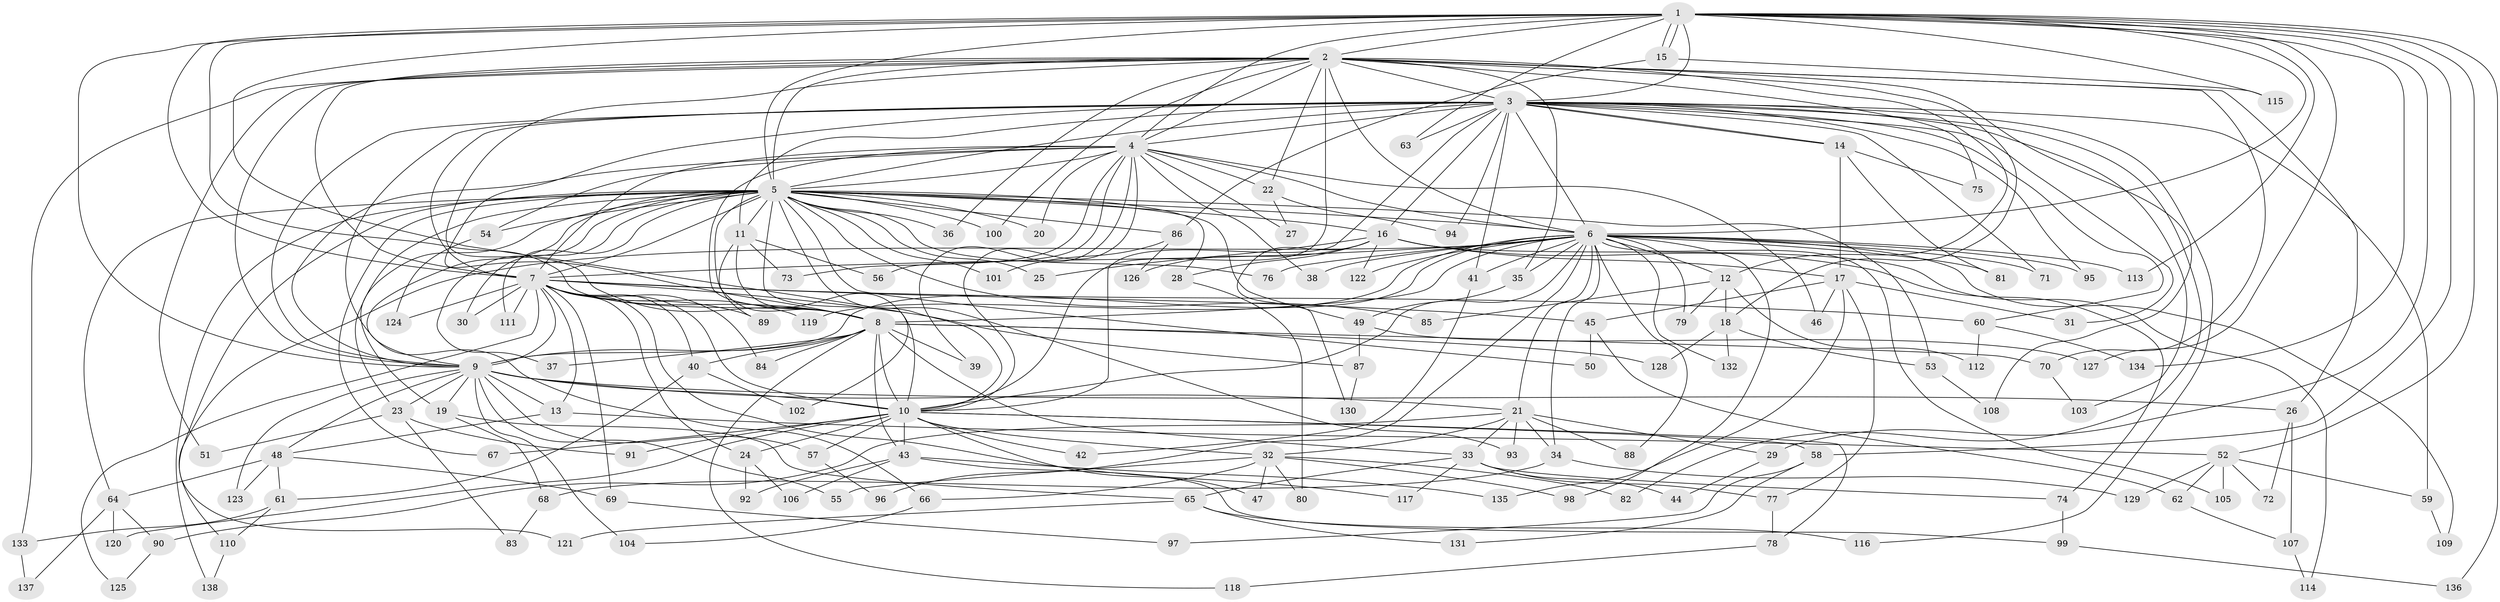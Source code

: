 // Generated by graph-tools (version 1.1) at 2025/01/03/09/25 03:01:30]
// undirected, 138 vertices, 301 edges
graph export_dot {
graph [start="1"]
  node [color=gray90,style=filled];
  1;
  2;
  3;
  4;
  5;
  6;
  7;
  8;
  9;
  10;
  11;
  12;
  13;
  14;
  15;
  16;
  17;
  18;
  19;
  20;
  21;
  22;
  23;
  24;
  25;
  26;
  27;
  28;
  29;
  30;
  31;
  32;
  33;
  34;
  35;
  36;
  37;
  38;
  39;
  40;
  41;
  42;
  43;
  44;
  45;
  46;
  47;
  48;
  49;
  50;
  51;
  52;
  53;
  54;
  55;
  56;
  57;
  58;
  59;
  60;
  61;
  62;
  63;
  64;
  65;
  66;
  67;
  68;
  69;
  70;
  71;
  72;
  73;
  74;
  75;
  76;
  77;
  78;
  79;
  80;
  81;
  82;
  83;
  84;
  85;
  86;
  87;
  88;
  89;
  90;
  91;
  92;
  93;
  94;
  95;
  96;
  97;
  98;
  99;
  100;
  101;
  102;
  103;
  104;
  105;
  106;
  107;
  108;
  109;
  110;
  111;
  112;
  113;
  114;
  115;
  116;
  117;
  118;
  119;
  120;
  121;
  122;
  123;
  124;
  125;
  126;
  127;
  128;
  129;
  130;
  131;
  132;
  133;
  134;
  135;
  136;
  137;
  138;
  1 -- 2;
  1 -- 3;
  1 -- 4;
  1 -- 5;
  1 -- 6;
  1 -- 7;
  1 -- 8;
  1 -- 9;
  1 -- 10;
  1 -- 15;
  1 -- 15;
  1 -- 29;
  1 -- 52;
  1 -- 58;
  1 -- 63;
  1 -- 113;
  1 -- 115;
  1 -- 127;
  1 -- 134;
  1 -- 136;
  2 -- 3;
  2 -- 4;
  2 -- 5;
  2 -- 6;
  2 -- 7;
  2 -- 8;
  2 -- 9;
  2 -- 10;
  2 -- 12;
  2 -- 18;
  2 -- 22;
  2 -- 26;
  2 -- 35;
  2 -- 36;
  2 -- 51;
  2 -- 70;
  2 -- 75;
  2 -- 100;
  2 -- 108;
  2 -- 133;
  3 -- 4;
  3 -- 5;
  3 -- 6;
  3 -- 7;
  3 -- 8;
  3 -- 9;
  3 -- 10;
  3 -- 11;
  3 -- 14;
  3 -- 14;
  3 -- 16;
  3 -- 31;
  3 -- 41;
  3 -- 59;
  3 -- 60;
  3 -- 63;
  3 -- 66;
  3 -- 71;
  3 -- 82;
  3 -- 94;
  3 -- 95;
  3 -- 103;
  3 -- 116;
  4 -- 5;
  4 -- 6;
  4 -- 7;
  4 -- 8;
  4 -- 9;
  4 -- 10;
  4 -- 20;
  4 -- 22;
  4 -- 27;
  4 -- 38;
  4 -- 39;
  4 -- 46;
  4 -- 54;
  4 -- 56;
  4 -- 73;
  5 -- 6;
  5 -- 7;
  5 -- 8;
  5 -- 9;
  5 -- 10;
  5 -- 11;
  5 -- 16;
  5 -- 19;
  5 -- 20;
  5 -- 23;
  5 -- 25;
  5 -- 28;
  5 -- 30;
  5 -- 36;
  5 -- 37;
  5 -- 49;
  5 -- 50;
  5 -- 53;
  5 -- 54;
  5 -- 64;
  5 -- 67;
  5 -- 76;
  5 -- 85;
  5 -- 86;
  5 -- 93;
  5 -- 100;
  5 -- 101;
  5 -- 111;
  5 -- 121;
  5 -- 138;
  6 -- 7;
  6 -- 8;
  6 -- 9;
  6 -- 10;
  6 -- 12;
  6 -- 21;
  6 -- 34;
  6 -- 35;
  6 -- 38;
  6 -- 41;
  6 -- 71;
  6 -- 76;
  6 -- 79;
  6 -- 81;
  6 -- 88;
  6 -- 95;
  6 -- 96;
  6 -- 98;
  6 -- 105;
  6 -- 109;
  6 -- 110;
  6 -- 113;
  6 -- 119;
  6 -- 122;
  6 -- 132;
  7 -- 8;
  7 -- 9;
  7 -- 10;
  7 -- 13;
  7 -- 24;
  7 -- 30;
  7 -- 40;
  7 -- 45;
  7 -- 60;
  7 -- 69;
  7 -- 84;
  7 -- 87;
  7 -- 89;
  7 -- 111;
  7 -- 117;
  7 -- 119;
  7 -- 124;
  7 -- 125;
  8 -- 9;
  8 -- 10;
  8 -- 33;
  8 -- 37;
  8 -- 39;
  8 -- 40;
  8 -- 43;
  8 -- 70;
  8 -- 84;
  8 -- 118;
  8 -- 128;
  9 -- 10;
  9 -- 13;
  9 -- 19;
  9 -- 21;
  9 -- 23;
  9 -- 26;
  9 -- 48;
  9 -- 55;
  9 -- 57;
  9 -- 104;
  9 -- 123;
  10 -- 24;
  10 -- 32;
  10 -- 42;
  10 -- 43;
  10 -- 47;
  10 -- 57;
  10 -- 58;
  10 -- 67;
  10 -- 78;
  10 -- 91;
  10 -- 120;
  11 -- 56;
  11 -- 73;
  11 -- 89;
  11 -- 102;
  12 -- 18;
  12 -- 79;
  12 -- 85;
  12 -- 112;
  13 -- 48;
  13 -- 52;
  14 -- 17;
  14 -- 75;
  14 -- 81;
  15 -- 86;
  15 -- 115;
  16 -- 17;
  16 -- 25;
  16 -- 28;
  16 -- 74;
  16 -- 114;
  16 -- 122;
  16 -- 126;
  16 -- 130;
  17 -- 31;
  17 -- 45;
  17 -- 46;
  17 -- 77;
  17 -- 135;
  18 -- 53;
  18 -- 128;
  18 -- 132;
  19 -- 65;
  19 -- 68;
  21 -- 29;
  21 -- 32;
  21 -- 33;
  21 -- 34;
  21 -- 88;
  21 -- 90;
  21 -- 93;
  22 -- 27;
  22 -- 94;
  23 -- 51;
  23 -- 83;
  23 -- 91;
  24 -- 92;
  24 -- 106;
  26 -- 72;
  26 -- 107;
  28 -- 80;
  29 -- 44;
  32 -- 47;
  32 -- 55;
  32 -- 66;
  32 -- 80;
  32 -- 82;
  32 -- 98;
  33 -- 44;
  33 -- 65;
  33 -- 74;
  33 -- 77;
  33 -- 117;
  34 -- 68;
  34 -- 129;
  35 -- 49;
  40 -- 61;
  40 -- 102;
  41 -- 42;
  43 -- 92;
  43 -- 99;
  43 -- 106;
  43 -- 135;
  45 -- 50;
  45 -- 62;
  48 -- 61;
  48 -- 64;
  48 -- 69;
  48 -- 123;
  49 -- 87;
  49 -- 127;
  52 -- 59;
  52 -- 62;
  52 -- 72;
  52 -- 105;
  52 -- 129;
  53 -- 108;
  54 -- 124;
  57 -- 96;
  58 -- 97;
  58 -- 131;
  59 -- 109;
  60 -- 112;
  60 -- 134;
  61 -- 110;
  61 -- 133;
  62 -- 107;
  64 -- 90;
  64 -- 120;
  64 -- 137;
  65 -- 116;
  65 -- 121;
  65 -- 131;
  66 -- 104;
  68 -- 83;
  69 -- 97;
  70 -- 103;
  74 -- 99;
  77 -- 78;
  78 -- 118;
  86 -- 101;
  86 -- 126;
  87 -- 130;
  90 -- 125;
  99 -- 136;
  107 -- 114;
  110 -- 138;
  133 -- 137;
}
